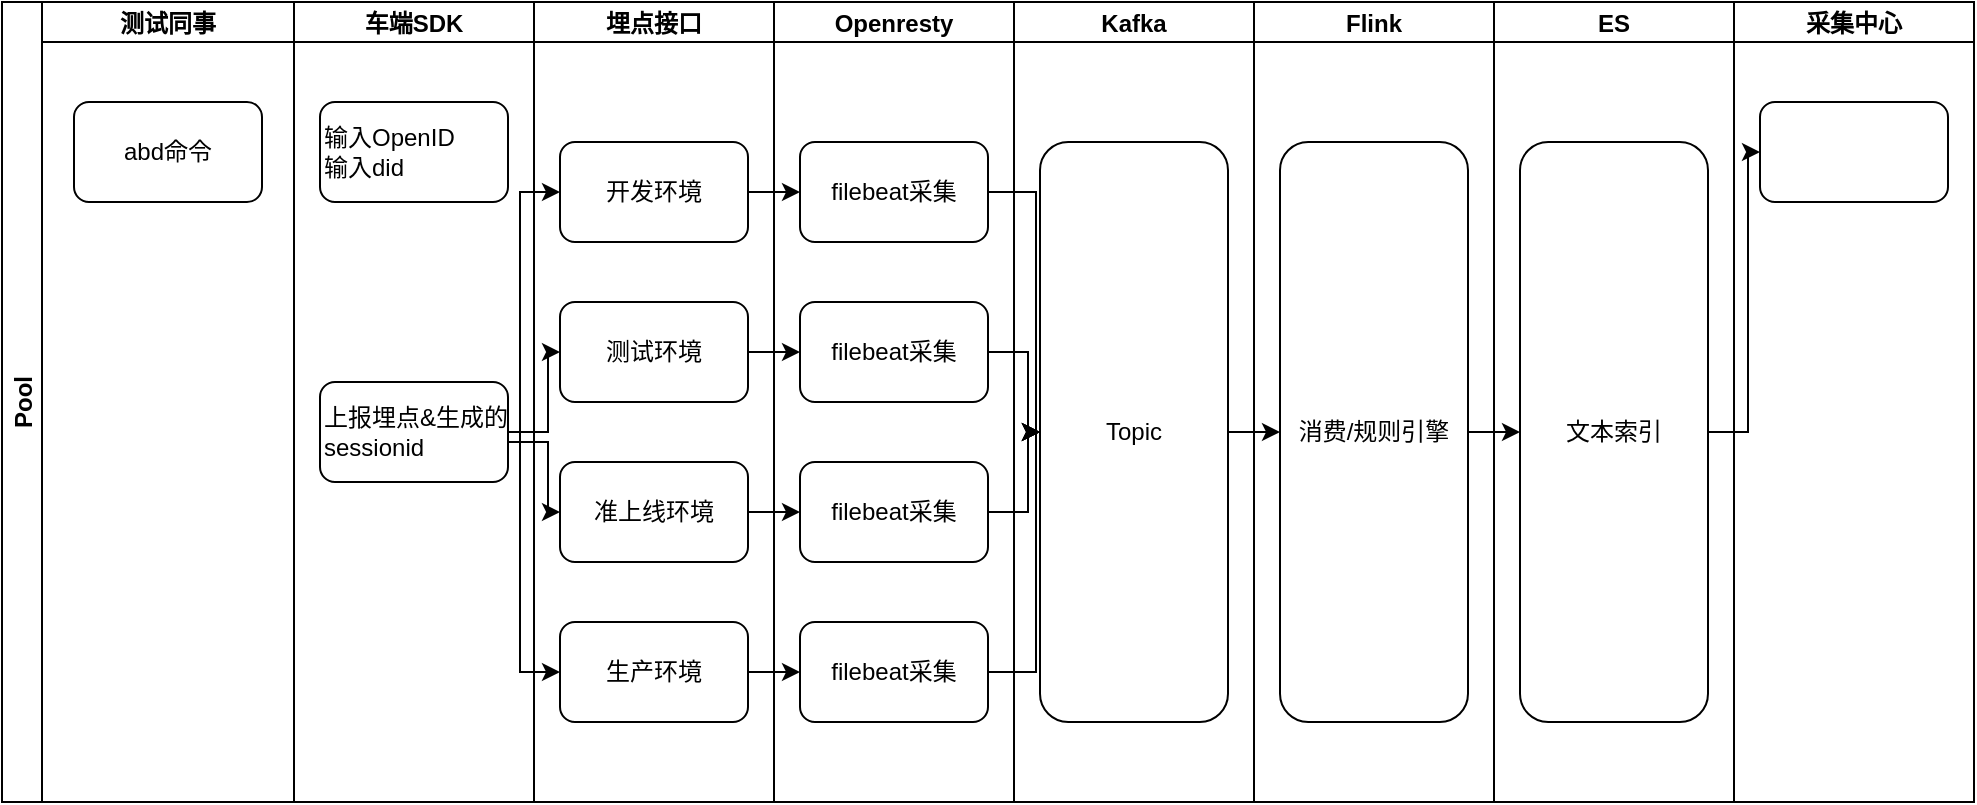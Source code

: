 <mxfile version="26.1.0">
  <diagram name="第 1 页" id="IcxVNTgkz_r5w6ko9HXI">
    <mxGraphModel dx="2026" dy="1107" grid="1" gridSize="10" guides="1" tooltips="1" connect="1" arrows="1" fold="1" page="1" pageScale="1" pageWidth="827" pageHeight="1169" math="0" shadow="0">
      <root>
        <mxCell id="0" />
        <mxCell id="1" parent="0" />
        <mxCell id="Mtznmg6a9FA5QhOzfQ1I-1" value="Pool" style="swimlane;childLayout=stackLayout;resizeParent=1;resizeParentMax=0;startSize=20;horizontal=0;horizontalStack=1;" vertex="1" parent="1">
          <mxGeometry x="220" y="180" width="386" height="400" as="geometry" />
        </mxCell>
        <mxCell id="Mtznmg6a9FA5QhOzfQ1I-2" value="测试同事" style="swimlane;startSize=20;" vertex="1" parent="Mtznmg6a9FA5QhOzfQ1I-1">
          <mxGeometry x="20" width="126" height="400" as="geometry" />
        </mxCell>
        <mxCell id="Mtznmg6a9FA5QhOzfQ1I-15" value="abd命令" style="rounded=1;whiteSpace=wrap;html=1;" vertex="1" parent="Mtznmg6a9FA5QhOzfQ1I-2">
          <mxGeometry x="16" y="50" width="94" height="50" as="geometry" />
        </mxCell>
        <mxCell id="Mtznmg6a9FA5QhOzfQ1I-3" value="车端SDK" style="swimlane;startSize=20;" vertex="1" parent="Mtznmg6a9FA5QhOzfQ1I-1">
          <mxGeometry x="146" width="120" height="400" as="geometry" />
        </mxCell>
        <mxCell id="Mtznmg6a9FA5QhOzfQ1I-16" value="输入OpenID&lt;br&gt;输入did" style="rounded=1;whiteSpace=wrap;html=1;align=left;" vertex="1" parent="Mtznmg6a9FA5QhOzfQ1I-3">
          <mxGeometry x="13" y="50" width="94" height="50" as="geometry" />
        </mxCell>
        <mxCell id="Mtznmg6a9FA5QhOzfQ1I-17" value="上报埋点&amp;amp;生成的sessionid" style="rounded=1;whiteSpace=wrap;html=1;align=left;" vertex="1" parent="Mtznmg6a9FA5QhOzfQ1I-3">
          <mxGeometry x="13" y="190" width="94" height="50" as="geometry" />
        </mxCell>
        <mxCell id="Mtznmg6a9FA5QhOzfQ1I-4" value="埋点接口" style="swimlane;startSize=20;" vertex="1" parent="Mtznmg6a9FA5QhOzfQ1I-1">
          <mxGeometry x="266" width="120" height="400" as="geometry" />
        </mxCell>
        <mxCell id="Mtznmg6a9FA5QhOzfQ1I-18" value="开发环境" style="rounded=1;whiteSpace=wrap;html=1;align=center;" vertex="1" parent="Mtznmg6a9FA5QhOzfQ1I-4">
          <mxGeometry x="13" y="70" width="94" height="50" as="geometry" />
        </mxCell>
        <mxCell id="Mtznmg6a9FA5QhOzfQ1I-19" value="测试环境" style="rounded=1;whiteSpace=wrap;html=1;align=center;" vertex="1" parent="Mtznmg6a9FA5QhOzfQ1I-4">
          <mxGeometry x="13" y="150" width="94" height="50" as="geometry" />
        </mxCell>
        <mxCell id="Mtznmg6a9FA5QhOzfQ1I-20" value="准上线环境" style="rounded=1;whiteSpace=wrap;html=1;align=center;" vertex="1" parent="Mtznmg6a9FA5QhOzfQ1I-4">
          <mxGeometry x="13" y="230" width="94" height="50" as="geometry" />
        </mxCell>
        <mxCell id="Mtznmg6a9FA5QhOzfQ1I-21" value="生产环境" style="rounded=1;whiteSpace=wrap;html=1;align=center;" vertex="1" parent="Mtznmg6a9FA5QhOzfQ1I-4">
          <mxGeometry x="13" y="310" width="94" height="50" as="geometry" />
        </mxCell>
        <mxCell id="Mtznmg6a9FA5QhOzfQ1I-23" style="edgeStyle=orthogonalEdgeStyle;rounded=0;orthogonalLoop=1;jettySize=auto;html=1;exitX=1;exitY=0.5;exitDx=0;exitDy=0;entryX=0;entryY=0.5;entryDx=0;entryDy=0;" edge="1" parent="Mtznmg6a9FA5QhOzfQ1I-1" source="Mtznmg6a9FA5QhOzfQ1I-17" target="Mtznmg6a9FA5QhOzfQ1I-18">
          <mxGeometry relative="1" as="geometry">
            <Array as="points">
              <mxPoint x="259" y="215" />
              <mxPoint x="259" y="95" />
            </Array>
          </mxGeometry>
        </mxCell>
        <mxCell id="Mtznmg6a9FA5QhOzfQ1I-24" style="edgeStyle=orthogonalEdgeStyle;rounded=0;orthogonalLoop=1;jettySize=auto;html=1;exitX=1;exitY=0.5;exitDx=0;exitDy=0;entryX=0;entryY=0.5;entryDx=0;entryDy=0;" edge="1" parent="Mtznmg6a9FA5QhOzfQ1I-1" source="Mtznmg6a9FA5QhOzfQ1I-17" target="Mtznmg6a9FA5QhOzfQ1I-19">
          <mxGeometry relative="1" as="geometry" />
        </mxCell>
        <mxCell id="Mtznmg6a9FA5QhOzfQ1I-25" style="edgeStyle=orthogonalEdgeStyle;rounded=0;orthogonalLoop=1;jettySize=auto;html=1;exitX=1;exitY=0.5;exitDx=0;exitDy=0;entryX=0;entryY=0.5;entryDx=0;entryDy=0;" edge="1" parent="Mtznmg6a9FA5QhOzfQ1I-1" source="Mtznmg6a9FA5QhOzfQ1I-17" target="Mtznmg6a9FA5QhOzfQ1I-20">
          <mxGeometry relative="1" as="geometry">
            <Array as="points">
              <mxPoint x="253" y="220" />
              <mxPoint x="273" y="220" />
              <mxPoint x="273" y="255" />
            </Array>
          </mxGeometry>
        </mxCell>
        <mxCell id="Mtznmg6a9FA5QhOzfQ1I-26" style="edgeStyle=orthogonalEdgeStyle;rounded=0;orthogonalLoop=1;jettySize=auto;html=1;exitX=1;exitY=0.5;exitDx=0;exitDy=0;entryX=0;entryY=0.5;entryDx=0;entryDy=0;" edge="1" parent="Mtznmg6a9FA5QhOzfQ1I-1" source="Mtznmg6a9FA5QhOzfQ1I-17" target="Mtznmg6a9FA5QhOzfQ1I-21">
          <mxGeometry relative="1" as="geometry">
            <Array as="points">
              <mxPoint x="259" y="215" />
              <mxPoint x="259" y="335" />
            </Array>
          </mxGeometry>
        </mxCell>
        <mxCell id="Mtznmg6a9FA5QhOzfQ1I-10" value="Openresty" style="swimlane;startSize=20;" vertex="1" parent="1">
          <mxGeometry x="606" y="180" width="120" height="400" as="geometry" />
        </mxCell>
        <mxCell id="Mtznmg6a9FA5QhOzfQ1I-27" value="filebeat采集" style="rounded=1;whiteSpace=wrap;html=1;align=center;" vertex="1" parent="Mtznmg6a9FA5QhOzfQ1I-10">
          <mxGeometry x="13" y="70" width="94" height="50" as="geometry" />
        </mxCell>
        <mxCell id="Mtznmg6a9FA5QhOzfQ1I-28" value="filebeat采集" style="rounded=1;whiteSpace=wrap;html=1;align=center;" vertex="1" parent="Mtznmg6a9FA5QhOzfQ1I-10">
          <mxGeometry x="13" y="150" width="94" height="50" as="geometry" />
        </mxCell>
        <mxCell id="Mtznmg6a9FA5QhOzfQ1I-29" value="filebeat采集" style="rounded=1;whiteSpace=wrap;html=1;align=center;" vertex="1" parent="Mtznmg6a9FA5QhOzfQ1I-10">
          <mxGeometry x="13" y="230" width="94" height="50" as="geometry" />
        </mxCell>
        <mxCell id="Mtznmg6a9FA5QhOzfQ1I-30" value="filebeat采集" style="rounded=1;whiteSpace=wrap;html=1;align=center;" vertex="1" parent="Mtznmg6a9FA5QhOzfQ1I-10">
          <mxGeometry x="13" y="310" width="94" height="50" as="geometry" />
        </mxCell>
        <mxCell id="Mtznmg6a9FA5QhOzfQ1I-11" value="Kafka" style="swimlane;startSize=20;" vertex="1" parent="1">
          <mxGeometry x="726" y="180" width="120" height="400" as="geometry" />
        </mxCell>
        <mxCell id="Mtznmg6a9FA5QhOzfQ1I-35" value="Topic" style="rounded=1;whiteSpace=wrap;html=1;align=center;" vertex="1" parent="Mtznmg6a9FA5QhOzfQ1I-11">
          <mxGeometry x="13" y="70" width="94" height="290" as="geometry" />
        </mxCell>
        <mxCell id="Mtznmg6a9FA5QhOzfQ1I-12" value="Flink" style="swimlane;startSize=20;" vertex="1" parent="1">
          <mxGeometry x="846" y="180" width="120" height="400" as="geometry" />
        </mxCell>
        <mxCell id="Mtznmg6a9FA5QhOzfQ1I-40" value="消费/规则引擎" style="rounded=1;whiteSpace=wrap;html=1;align=center;" vertex="1" parent="Mtznmg6a9FA5QhOzfQ1I-12">
          <mxGeometry x="13" y="70" width="94" height="290" as="geometry" />
        </mxCell>
        <mxCell id="Mtznmg6a9FA5QhOzfQ1I-13" value="ES" style="swimlane;startSize=20;" vertex="1" parent="1">
          <mxGeometry x="966" y="180" width="120" height="400" as="geometry" />
        </mxCell>
        <mxCell id="Mtznmg6a9FA5QhOzfQ1I-42" value="文本索引" style="rounded=1;whiteSpace=wrap;html=1;align=center;" vertex="1" parent="Mtznmg6a9FA5QhOzfQ1I-13">
          <mxGeometry x="13" y="70" width="94" height="290" as="geometry" />
        </mxCell>
        <mxCell id="Mtznmg6a9FA5QhOzfQ1I-31" style="edgeStyle=orthogonalEdgeStyle;rounded=0;orthogonalLoop=1;jettySize=auto;html=1;exitX=1;exitY=0.5;exitDx=0;exitDy=0;entryX=0;entryY=0.5;entryDx=0;entryDy=0;" edge="1" parent="1" source="Mtznmg6a9FA5QhOzfQ1I-18" target="Mtznmg6a9FA5QhOzfQ1I-27">
          <mxGeometry relative="1" as="geometry" />
        </mxCell>
        <mxCell id="Mtznmg6a9FA5QhOzfQ1I-32" style="edgeStyle=orthogonalEdgeStyle;rounded=0;orthogonalLoop=1;jettySize=auto;html=1;exitX=1;exitY=0.5;exitDx=0;exitDy=0;entryX=0;entryY=0.5;entryDx=0;entryDy=0;" edge="1" parent="1" source="Mtznmg6a9FA5QhOzfQ1I-19" target="Mtznmg6a9FA5QhOzfQ1I-28">
          <mxGeometry relative="1" as="geometry" />
        </mxCell>
        <mxCell id="Mtznmg6a9FA5QhOzfQ1I-33" style="edgeStyle=orthogonalEdgeStyle;rounded=0;orthogonalLoop=1;jettySize=auto;html=1;exitX=1;exitY=0.5;exitDx=0;exitDy=0;" edge="1" parent="1" source="Mtznmg6a9FA5QhOzfQ1I-20" target="Mtznmg6a9FA5QhOzfQ1I-29">
          <mxGeometry relative="1" as="geometry" />
        </mxCell>
        <mxCell id="Mtznmg6a9FA5QhOzfQ1I-34" style="edgeStyle=orthogonalEdgeStyle;rounded=0;orthogonalLoop=1;jettySize=auto;html=1;exitX=1;exitY=0.5;exitDx=0;exitDy=0;" edge="1" parent="1" source="Mtznmg6a9FA5QhOzfQ1I-21" target="Mtznmg6a9FA5QhOzfQ1I-30">
          <mxGeometry relative="1" as="geometry" />
        </mxCell>
        <mxCell id="Mtznmg6a9FA5QhOzfQ1I-36" style="edgeStyle=orthogonalEdgeStyle;rounded=0;orthogonalLoop=1;jettySize=auto;html=1;exitX=1;exitY=0.5;exitDx=0;exitDy=0;entryX=0;entryY=0.5;entryDx=0;entryDy=0;" edge="1" parent="1" source="Mtznmg6a9FA5QhOzfQ1I-27" target="Mtznmg6a9FA5QhOzfQ1I-35">
          <mxGeometry relative="1" as="geometry">
            <Array as="points">
              <mxPoint x="737" y="275" />
              <mxPoint x="737" y="395" />
            </Array>
          </mxGeometry>
        </mxCell>
        <mxCell id="Mtznmg6a9FA5QhOzfQ1I-37" style="edgeStyle=orthogonalEdgeStyle;rounded=0;orthogonalLoop=1;jettySize=auto;html=1;exitX=1;exitY=0.5;exitDx=0;exitDy=0;entryX=0;entryY=0.5;entryDx=0;entryDy=0;" edge="1" parent="1" source="Mtznmg6a9FA5QhOzfQ1I-28" target="Mtznmg6a9FA5QhOzfQ1I-35">
          <mxGeometry relative="1" as="geometry" />
        </mxCell>
        <mxCell id="Mtznmg6a9FA5QhOzfQ1I-38" style="edgeStyle=orthogonalEdgeStyle;rounded=0;orthogonalLoop=1;jettySize=auto;html=1;exitX=1;exitY=0.5;exitDx=0;exitDy=0;entryX=0;entryY=0.5;entryDx=0;entryDy=0;" edge="1" parent="1" source="Mtznmg6a9FA5QhOzfQ1I-29" target="Mtznmg6a9FA5QhOzfQ1I-35">
          <mxGeometry relative="1" as="geometry" />
        </mxCell>
        <mxCell id="Mtznmg6a9FA5QhOzfQ1I-39" style="edgeStyle=orthogonalEdgeStyle;rounded=0;orthogonalLoop=1;jettySize=auto;html=1;exitX=1;exitY=0.5;exitDx=0;exitDy=0;entryX=0;entryY=0.5;entryDx=0;entryDy=0;" edge="1" parent="1" source="Mtznmg6a9FA5QhOzfQ1I-30" target="Mtznmg6a9FA5QhOzfQ1I-35">
          <mxGeometry relative="1" as="geometry">
            <Array as="points">
              <mxPoint x="737" y="515" />
              <mxPoint x="737" y="395" />
            </Array>
          </mxGeometry>
        </mxCell>
        <mxCell id="Mtznmg6a9FA5QhOzfQ1I-41" style="edgeStyle=orthogonalEdgeStyle;rounded=0;orthogonalLoop=1;jettySize=auto;html=1;exitX=1;exitY=0.5;exitDx=0;exitDy=0;" edge="1" parent="1" source="Mtznmg6a9FA5QhOzfQ1I-35" target="Mtznmg6a9FA5QhOzfQ1I-40">
          <mxGeometry relative="1" as="geometry" />
        </mxCell>
        <mxCell id="Mtznmg6a9FA5QhOzfQ1I-43" value="采集中心" style="swimlane;startSize=20;" vertex="1" parent="1">
          <mxGeometry x="1086" y="180" width="120" height="400" as="geometry" />
        </mxCell>
        <mxCell id="Mtznmg6a9FA5QhOzfQ1I-44" value="" style="rounded=1;whiteSpace=wrap;html=1;align=center;" vertex="1" parent="Mtznmg6a9FA5QhOzfQ1I-43">
          <mxGeometry x="13" y="50" width="94" height="50" as="geometry" />
        </mxCell>
        <mxCell id="Mtznmg6a9FA5QhOzfQ1I-45" style="edgeStyle=orthogonalEdgeStyle;rounded=0;orthogonalLoop=1;jettySize=auto;html=1;exitX=1;exitY=0.5;exitDx=0;exitDy=0;entryX=0;entryY=0.5;entryDx=0;entryDy=0;" edge="1" parent="1" source="Mtznmg6a9FA5QhOzfQ1I-40" target="Mtznmg6a9FA5QhOzfQ1I-42">
          <mxGeometry relative="1" as="geometry" />
        </mxCell>
        <mxCell id="Mtznmg6a9FA5QhOzfQ1I-46" style="edgeStyle=orthogonalEdgeStyle;rounded=0;orthogonalLoop=1;jettySize=auto;html=1;exitX=1;exitY=0.5;exitDx=0;exitDy=0;entryX=0;entryY=0.5;entryDx=0;entryDy=0;" edge="1" parent="1" source="Mtznmg6a9FA5QhOzfQ1I-42" target="Mtznmg6a9FA5QhOzfQ1I-44">
          <mxGeometry relative="1" as="geometry">
            <mxPoint x="1100" y="395" as="targetPoint" />
          </mxGeometry>
        </mxCell>
      </root>
    </mxGraphModel>
  </diagram>
</mxfile>
